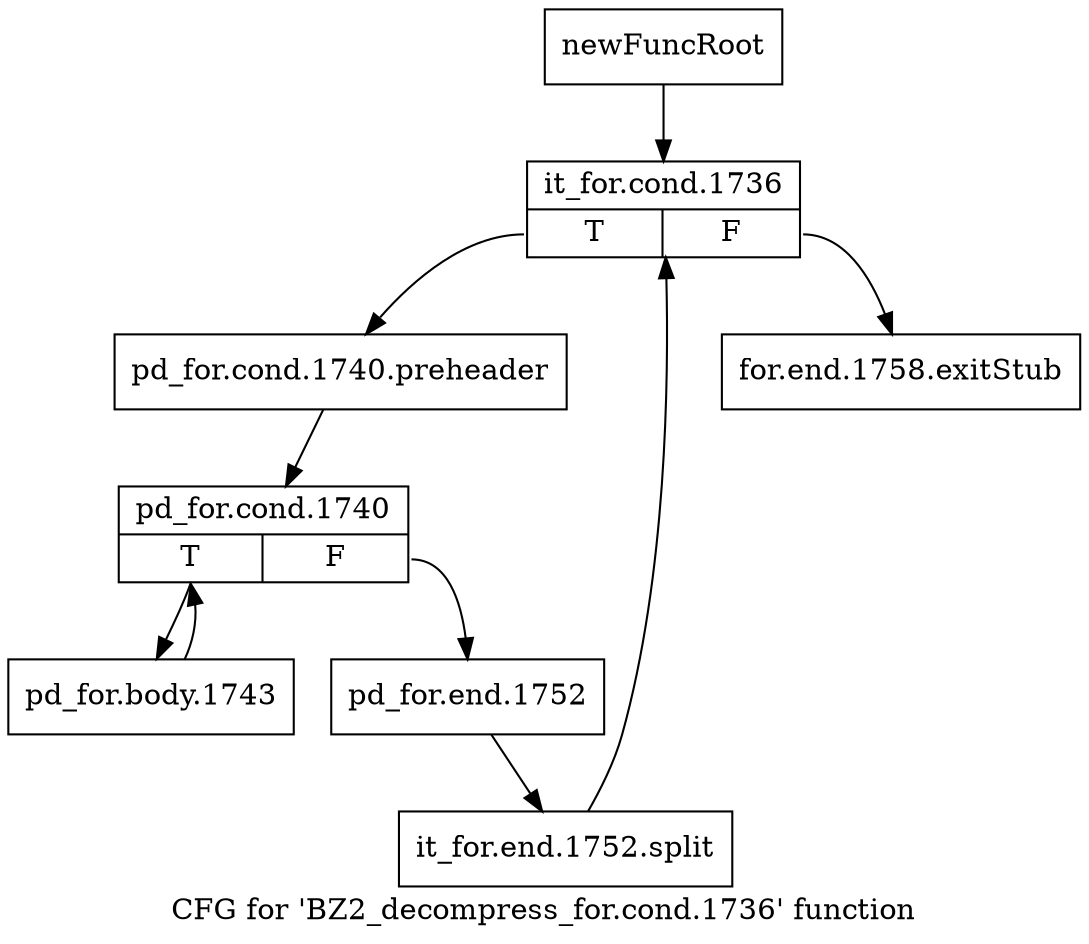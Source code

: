 digraph "CFG for 'BZ2_decompress_for.cond.1736' function" {
	label="CFG for 'BZ2_decompress_for.cond.1736' function";

	Node0x1979f80 [shape=record,label="{newFuncRoot}"];
	Node0x1979f80 -> Node0x197f7c0;
	Node0x197f770 [shape=record,label="{for.end.1758.exitStub}"];
	Node0x197f7c0 [shape=record,label="{it_for.cond.1736|{<s0>T|<s1>F}}"];
	Node0x197f7c0:s0 -> Node0x197f810;
	Node0x197f7c0:s1 -> Node0x197f770;
	Node0x197f810 [shape=record,label="{pd_for.cond.1740.preheader}"];
	Node0x197f810 -> Node0x197f860;
	Node0x197f860 [shape=record,label="{pd_for.cond.1740|{<s0>T|<s1>F}}"];
	Node0x197f860:s0 -> Node0x197f900;
	Node0x197f860:s1 -> Node0x197f8b0;
	Node0x197f8b0 [shape=record,label="{pd_for.end.1752}"];
	Node0x197f8b0 -> Node0x1c2f6f0;
	Node0x1c2f6f0 [shape=record,label="{it_for.end.1752.split}"];
	Node0x1c2f6f0 -> Node0x197f7c0;
	Node0x197f900 [shape=record,label="{pd_for.body.1743}"];
	Node0x197f900 -> Node0x197f860;
}
